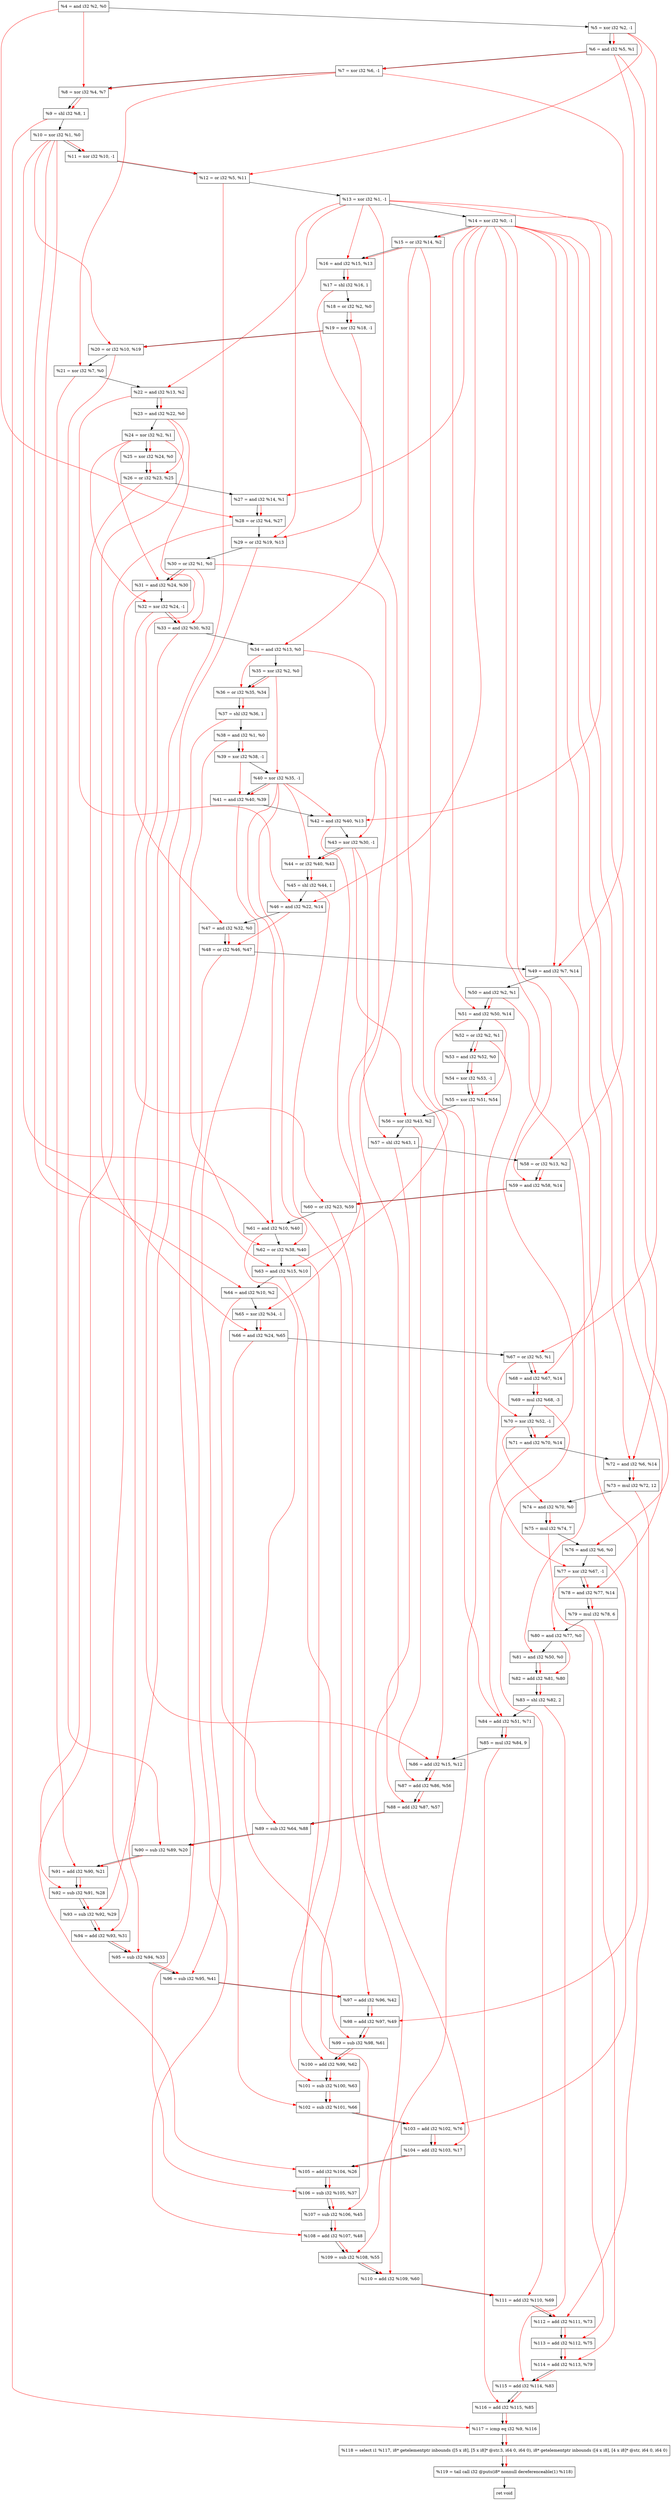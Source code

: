 digraph "DFG for'crackme' function" {
	Node0xe51c30[shape=record, label="  %4 = and i32 %2, %0"];
	Node0xe52300[shape=record, label="  %5 = xor i32 %2, -1"];
	Node0xe52370[shape=record, label="  %6 = and i32 %5, %1"];
	Node0xe523e0[shape=record, label="  %7 = xor i32 %6, -1"];
	Node0xe52450[shape=record, label="  %8 = xor i32 %4, %7"];
	Node0xe524f0[shape=record, label="  %9 = shl i32 %8, 1"];
	Node0xe52560[shape=record, label="  %10 = xor i32 %1, %0"];
	Node0xe525d0[shape=record, label="  %11 = xor i32 %10, -1"];
	Node0xe52640[shape=record, label="  %12 = or i32 %5, %11"];
	Node0xe526b0[shape=record, label="  %13 = xor i32 %1, -1"];
	Node0xe52720[shape=record, label="  %14 = xor i32 %0, -1"];
	Node0xe52790[shape=record, label="  %15 = or i32 %14, %2"];
	Node0xe52800[shape=record, label="  %16 = and i32 %15, %13"];
	Node0xe52870[shape=record, label="  %17 = shl i32 %16, 1"];
	Node0xe528e0[shape=record, label="  %18 = or i32 %2, %0"];
	Node0xe52950[shape=record, label="  %19 = xor i32 %18, -1"];
	Node0xe529c0[shape=record, label="  %20 = or i32 %10, %19"];
	Node0xe52a30[shape=record, label="  %21 = xor i32 %7, %0"];
	Node0xe52aa0[shape=record, label="  %22 = and i32 %13, %2"];
	Node0xe52b10[shape=record, label="  %23 = and i32 %22, %0"];
	Node0xe52b80[shape=record, label="  %24 = xor i32 %2, %1"];
	Node0xe52bf0[shape=record, label="  %25 = xor i32 %24, %0"];
	Node0xe52c60[shape=record, label="  %26 = or i32 %23, %25"];
	Node0xe52cd0[shape=record, label="  %27 = and i32 %14, %1"];
	Node0xe52d40[shape=record, label="  %28 = or i32 %4, %27"];
	Node0xe52db0[shape=record, label="  %29 = or i32 %19, %13"];
	Node0xe52e20[shape=record, label="  %30 = or i32 %1, %0"];
	Node0xe52e90[shape=record, label="  %31 = and i32 %24, %30"];
	Node0xe52f00[shape=record, label="  %32 = xor i32 %24, -1"];
	Node0xe53180[shape=record, label="  %33 = and i32 %30, %32"];
	Node0xe531f0[shape=record, label="  %34 = and i32 %13, %0"];
	Node0xe53260[shape=record, label="  %35 = xor i32 %2, %0"];
	Node0xe532d0[shape=record, label="  %36 = or i32 %35, %34"];
	Node0xe53340[shape=record, label="  %37 = shl i32 %36, 1"];
	Node0xe533b0[shape=record, label="  %38 = and i32 %1, %0"];
	Node0xe53420[shape=record, label="  %39 = xor i32 %38, -1"];
	Node0xe53490[shape=record, label="  %40 = xor i32 %35, -1"];
	Node0xe53500[shape=record, label="  %41 = and i32 %40, %39"];
	Node0xe53570[shape=record, label="  %42 = and i32 %40, %13"];
	Node0xe535e0[shape=record, label="  %43 = xor i32 %30, -1"];
	Node0xe53650[shape=record, label="  %44 = or i32 %40, %43"];
	Node0xe536c0[shape=record, label="  %45 = shl i32 %44, 1"];
	Node0xe53730[shape=record, label="  %46 = and i32 %22, %14"];
	Node0xe537a0[shape=record, label="  %47 = and i32 %32, %0"];
	Node0xe53810[shape=record, label="  %48 = or i32 %46, %47"];
	Node0xe53880[shape=record, label="  %49 = and i32 %7, %14"];
	Node0xe538f0[shape=record, label="  %50 = and i32 %2, %1"];
	Node0xe53960[shape=record, label="  %51 = and i32 %50, %14"];
	Node0xe539d0[shape=record, label="  %52 = or i32 %2, %1"];
	Node0xe53a40[shape=record, label="  %53 = and i32 %52, %0"];
	Node0xe53ab0[shape=record, label="  %54 = xor i32 %53, -1"];
	Node0xe53b20[shape=record, label="  %55 = xor i32 %51, %54"];
	Node0xe53b90[shape=record, label="  %56 = xor i32 %43, %2"];
	Node0xe53c00[shape=record, label="  %57 = shl i32 %43, 1"];
	Node0xe53c70[shape=record, label="  %58 = or i32 %13, %2"];
	Node0xe53ce0[shape=record, label="  %59 = and i32 %58, %14"];
	Node0xe53d50[shape=record, label="  %60 = or i32 %23, %59"];
	Node0xe53dc0[shape=record, label="  %61 = and i32 %10, %40"];
	Node0xe53e30[shape=record, label="  %62 = or i32 %38, %40"];
	Node0xe53ea0[shape=record, label="  %63 = and i32 %15, %10"];
	Node0xe53f10[shape=record, label="  %64 = and i32 %10, %2"];
	Node0xe54390[shape=record, label="  %65 = xor i32 %34, -1"];
	Node0xe54400[shape=record, label="  %66 = and i32 %24, %65"];
	Node0xe54470[shape=record, label="  %67 = or i32 %5, %1"];
	Node0xe544e0[shape=record, label="  %68 = and i32 %67, %14"];
	Node0xe54580[shape=record, label="  %69 = mul i32 %68, -3"];
	Node0xe545f0[shape=record, label="  %70 = xor i32 %52, -1"];
	Node0xe54660[shape=record, label="  %71 = and i32 %70, %14"];
	Node0xe546d0[shape=record, label="  %72 = and i32 %6, %14"];
	Node0xe54770[shape=record, label="  %73 = mul i32 %72, 12"];
	Node0xe547e0[shape=record, label="  %74 = and i32 %70, %0"];
	Node0xe54880[shape=record, label="  %75 = mul i32 %74, 7"];
	Node0xe548f0[shape=record, label="  %76 = and i32 %6, %0"];
	Node0xe54960[shape=record, label="  %77 = xor i32 %67, -1"];
	Node0xe549d0[shape=record, label="  %78 = and i32 %77, %14"];
	Node0xe54a70[shape=record, label="  %79 = mul i32 %78, 6"];
	Node0xe54ae0[shape=record, label="  %80 = and i32 %77, %0"];
	Node0xe54b50[shape=record, label="  %81 = and i32 %50, %0"];
	Node0xe54bc0[shape=record, label="  %82 = add i32 %81, %80"];
	Node0xe54c60[shape=record, label="  %83 = shl i32 %82, 2"];
	Node0xe54cd0[shape=record, label="  %84 = add i32 %51, %71"];
	Node0xe54d70[shape=record, label="  %85 = mul i32 %84, 9"];
	Node0xe54de0[shape=record, label="  %86 = add i32 %15, %12"];
	Node0xe54e50[shape=record, label="  %87 = add i32 %86, %56"];
	Node0xe54ec0[shape=record, label="  %88 = add i32 %87, %57"];
	Node0xe54f30[shape=record, label="  %89 = sub i32 %64, %88"];
	Node0xe54fa0[shape=record, label="  %90 = sub i32 %89, %20"];
	Node0xe55010[shape=record, label="  %91 = add i32 %90, %21"];
	Node0xe55080[shape=record, label="  %92 = sub i32 %91, %28"];
	Node0xe550f0[shape=record, label="  %93 = sub i32 %92, %29"];
	Node0xe55160[shape=record, label="  %94 = add i32 %93, %31"];
	Node0xe551d0[shape=record, label="  %95 = sub i32 %94, %33"];
	Node0xe55240[shape=record, label="  %96 = sub i32 %95, %41"];
	Node0xe552b0[shape=record, label="  %97 = add i32 %96, %42"];
	Node0xe55320[shape=record, label="  %98 = add i32 %97, %49"];
	Node0xe55390[shape=record, label="  %99 = sub i32 %98, %61"];
	Node0xe55400[shape=record, label="  %100 = add i32 %99, %62"];
	Node0xe55470[shape=record, label="  %101 = sub i32 %100, %63"];
	Node0xe554e0[shape=record, label="  %102 = sub i32 %101, %66"];
	Node0xe55550[shape=record, label="  %103 = add i32 %102, %76"];
	Node0xe555c0[shape=record, label="  %104 = add i32 %103, %17"];
	Node0xe55630[shape=record, label="  %105 = add i32 %104, %26"];
	Node0xe556a0[shape=record, label="  %106 = sub i32 %105, %37"];
	Node0xe55710[shape=record, label="  %107 = sub i32 %106, %45"];
	Node0xe55780[shape=record, label="  %108 = add i32 %107, %48"];
	Node0xe557f0[shape=record, label="  %109 = sub i32 %108, %55"];
	Node0xe55860[shape=record, label="  %110 = add i32 %109, %60"];
	Node0xe558d0[shape=record, label="  %111 = add i32 %110, %69"];
	Node0xe55940[shape=record, label="  %112 = add i32 %111, %73"];
	Node0xe559b0[shape=record, label="  %113 = add i32 %112, %75"];
	Node0xe55a20[shape=record, label="  %114 = add i32 %113, %79"];
	Node0xe55a90[shape=record, label="  %115 = add i32 %114, %83"];
	Node0xe55b00[shape=record, label="  %116 = add i32 %115, %85"];
	Node0xe55b70[shape=record, label="  %117 = icmp eq i32 %9, %116"];
	Node0xdf2268[shape=record, label="  %118 = select i1 %117, i8* getelementptr inbounds ([5 x i8], [5 x i8]* @str.3, i64 0, i64 0), i8* getelementptr inbounds ([4 x i8], [4 x i8]* @str, i64 0, i64 0)"];
	Node0xe55e00[shape=record, label="  %119 = tail call i32 @puts(i8* nonnull dereferenceable(1) %118)"];
	Node0xe55e50[shape=record, label="  ret void"];
	Node0xe51c30 -> Node0xe52300;
	Node0xe52300 -> Node0xe52370;
	Node0xe52370 -> Node0xe523e0;
	Node0xe523e0 -> Node0xe52450;
	Node0xe52450 -> Node0xe524f0;
	Node0xe524f0 -> Node0xe52560;
	Node0xe52560 -> Node0xe525d0;
	Node0xe525d0 -> Node0xe52640;
	Node0xe52640 -> Node0xe526b0;
	Node0xe526b0 -> Node0xe52720;
	Node0xe52720 -> Node0xe52790;
	Node0xe52790 -> Node0xe52800;
	Node0xe52800 -> Node0xe52870;
	Node0xe52870 -> Node0xe528e0;
	Node0xe528e0 -> Node0xe52950;
	Node0xe52950 -> Node0xe529c0;
	Node0xe529c0 -> Node0xe52a30;
	Node0xe52a30 -> Node0xe52aa0;
	Node0xe52aa0 -> Node0xe52b10;
	Node0xe52b10 -> Node0xe52b80;
	Node0xe52b80 -> Node0xe52bf0;
	Node0xe52bf0 -> Node0xe52c60;
	Node0xe52c60 -> Node0xe52cd0;
	Node0xe52cd0 -> Node0xe52d40;
	Node0xe52d40 -> Node0xe52db0;
	Node0xe52db0 -> Node0xe52e20;
	Node0xe52e20 -> Node0xe52e90;
	Node0xe52e90 -> Node0xe52f00;
	Node0xe52f00 -> Node0xe53180;
	Node0xe53180 -> Node0xe531f0;
	Node0xe531f0 -> Node0xe53260;
	Node0xe53260 -> Node0xe532d0;
	Node0xe532d0 -> Node0xe53340;
	Node0xe53340 -> Node0xe533b0;
	Node0xe533b0 -> Node0xe53420;
	Node0xe53420 -> Node0xe53490;
	Node0xe53490 -> Node0xe53500;
	Node0xe53500 -> Node0xe53570;
	Node0xe53570 -> Node0xe535e0;
	Node0xe535e0 -> Node0xe53650;
	Node0xe53650 -> Node0xe536c0;
	Node0xe536c0 -> Node0xe53730;
	Node0xe53730 -> Node0xe537a0;
	Node0xe537a0 -> Node0xe53810;
	Node0xe53810 -> Node0xe53880;
	Node0xe53880 -> Node0xe538f0;
	Node0xe538f0 -> Node0xe53960;
	Node0xe53960 -> Node0xe539d0;
	Node0xe539d0 -> Node0xe53a40;
	Node0xe53a40 -> Node0xe53ab0;
	Node0xe53ab0 -> Node0xe53b20;
	Node0xe53b20 -> Node0xe53b90;
	Node0xe53b90 -> Node0xe53c00;
	Node0xe53c00 -> Node0xe53c70;
	Node0xe53c70 -> Node0xe53ce0;
	Node0xe53ce0 -> Node0xe53d50;
	Node0xe53d50 -> Node0xe53dc0;
	Node0xe53dc0 -> Node0xe53e30;
	Node0xe53e30 -> Node0xe53ea0;
	Node0xe53ea0 -> Node0xe53f10;
	Node0xe53f10 -> Node0xe54390;
	Node0xe54390 -> Node0xe54400;
	Node0xe54400 -> Node0xe54470;
	Node0xe54470 -> Node0xe544e0;
	Node0xe544e0 -> Node0xe54580;
	Node0xe54580 -> Node0xe545f0;
	Node0xe545f0 -> Node0xe54660;
	Node0xe54660 -> Node0xe546d0;
	Node0xe546d0 -> Node0xe54770;
	Node0xe54770 -> Node0xe547e0;
	Node0xe547e0 -> Node0xe54880;
	Node0xe54880 -> Node0xe548f0;
	Node0xe548f0 -> Node0xe54960;
	Node0xe54960 -> Node0xe549d0;
	Node0xe549d0 -> Node0xe54a70;
	Node0xe54a70 -> Node0xe54ae0;
	Node0xe54ae0 -> Node0xe54b50;
	Node0xe54b50 -> Node0xe54bc0;
	Node0xe54bc0 -> Node0xe54c60;
	Node0xe54c60 -> Node0xe54cd0;
	Node0xe54cd0 -> Node0xe54d70;
	Node0xe54d70 -> Node0xe54de0;
	Node0xe54de0 -> Node0xe54e50;
	Node0xe54e50 -> Node0xe54ec0;
	Node0xe54ec0 -> Node0xe54f30;
	Node0xe54f30 -> Node0xe54fa0;
	Node0xe54fa0 -> Node0xe55010;
	Node0xe55010 -> Node0xe55080;
	Node0xe55080 -> Node0xe550f0;
	Node0xe550f0 -> Node0xe55160;
	Node0xe55160 -> Node0xe551d0;
	Node0xe551d0 -> Node0xe55240;
	Node0xe55240 -> Node0xe552b0;
	Node0xe552b0 -> Node0xe55320;
	Node0xe55320 -> Node0xe55390;
	Node0xe55390 -> Node0xe55400;
	Node0xe55400 -> Node0xe55470;
	Node0xe55470 -> Node0xe554e0;
	Node0xe554e0 -> Node0xe55550;
	Node0xe55550 -> Node0xe555c0;
	Node0xe555c0 -> Node0xe55630;
	Node0xe55630 -> Node0xe556a0;
	Node0xe556a0 -> Node0xe55710;
	Node0xe55710 -> Node0xe55780;
	Node0xe55780 -> Node0xe557f0;
	Node0xe557f0 -> Node0xe55860;
	Node0xe55860 -> Node0xe558d0;
	Node0xe558d0 -> Node0xe55940;
	Node0xe55940 -> Node0xe559b0;
	Node0xe559b0 -> Node0xe55a20;
	Node0xe55a20 -> Node0xe55a90;
	Node0xe55a90 -> Node0xe55b00;
	Node0xe55b00 -> Node0xe55b70;
	Node0xe55b70 -> Node0xdf2268;
	Node0xdf2268 -> Node0xe55e00;
	Node0xe55e00 -> Node0xe55e50;
edge [color=red]
	Node0xe52300 -> Node0xe52370;
	Node0xe52370 -> Node0xe523e0;
	Node0xe51c30 -> Node0xe52450;
	Node0xe523e0 -> Node0xe52450;
	Node0xe52450 -> Node0xe524f0;
	Node0xe52560 -> Node0xe525d0;
	Node0xe52300 -> Node0xe52640;
	Node0xe525d0 -> Node0xe52640;
	Node0xe52720 -> Node0xe52790;
	Node0xe52790 -> Node0xe52800;
	Node0xe526b0 -> Node0xe52800;
	Node0xe52800 -> Node0xe52870;
	Node0xe528e0 -> Node0xe52950;
	Node0xe52560 -> Node0xe529c0;
	Node0xe52950 -> Node0xe529c0;
	Node0xe523e0 -> Node0xe52a30;
	Node0xe526b0 -> Node0xe52aa0;
	Node0xe52aa0 -> Node0xe52b10;
	Node0xe52b80 -> Node0xe52bf0;
	Node0xe52b10 -> Node0xe52c60;
	Node0xe52bf0 -> Node0xe52c60;
	Node0xe52720 -> Node0xe52cd0;
	Node0xe51c30 -> Node0xe52d40;
	Node0xe52cd0 -> Node0xe52d40;
	Node0xe52950 -> Node0xe52db0;
	Node0xe526b0 -> Node0xe52db0;
	Node0xe52b80 -> Node0xe52e90;
	Node0xe52e20 -> Node0xe52e90;
	Node0xe52b80 -> Node0xe52f00;
	Node0xe52e20 -> Node0xe53180;
	Node0xe52f00 -> Node0xe53180;
	Node0xe526b0 -> Node0xe531f0;
	Node0xe53260 -> Node0xe532d0;
	Node0xe531f0 -> Node0xe532d0;
	Node0xe532d0 -> Node0xe53340;
	Node0xe533b0 -> Node0xe53420;
	Node0xe53260 -> Node0xe53490;
	Node0xe53490 -> Node0xe53500;
	Node0xe53420 -> Node0xe53500;
	Node0xe53490 -> Node0xe53570;
	Node0xe526b0 -> Node0xe53570;
	Node0xe52e20 -> Node0xe535e0;
	Node0xe53490 -> Node0xe53650;
	Node0xe535e0 -> Node0xe53650;
	Node0xe53650 -> Node0xe536c0;
	Node0xe52aa0 -> Node0xe53730;
	Node0xe52720 -> Node0xe53730;
	Node0xe52f00 -> Node0xe537a0;
	Node0xe53730 -> Node0xe53810;
	Node0xe537a0 -> Node0xe53810;
	Node0xe523e0 -> Node0xe53880;
	Node0xe52720 -> Node0xe53880;
	Node0xe538f0 -> Node0xe53960;
	Node0xe52720 -> Node0xe53960;
	Node0xe539d0 -> Node0xe53a40;
	Node0xe53a40 -> Node0xe53ab0;
	Node0xe53960 -> Node0xe53b20;
	Node0xe53ab0 -> Node0xe53b20;
	Node0xe535e0 -> Node0xe53b90;
	Node0xe535e0 -> Node0xe53c00;
	Node0xe526b0 -> Node0xe53c70;
	Node0xe53c70 -> Node0xe53ce0;
	Node0xe52720 -> Node0xe53ce0;
	Node0xe52b10 -> Node0xe53d50;
	Node0xe53ce0 -> Node0xe53d50;
	Node0xe52560 -> Node0xe53dc0;
	Node0xe53490 -> Node0xe53dc0;
	Node0xe533b0 -> Node0xe53e30;
	Node0xe53490 -> Node0xe53e30;
	Node0xe52790 -> Node0xe53ea0;
	Node0xe52560 -> Node0xe53ea0;
	Node0xe52560 -> Node0xe53f10;
	Node0xe531f0 -> Node0xe54390;
	Node0xe52b80 -> Node0xe54400;
	Node0xe54390 -> Node0xe54400;
	Node0xe52300 -> Node0xe54470;
	Node0xe54470 -> Node0xe544e0;
	Node0xe52720 -> Node0xe544e0;
	Node0xe544e0 -> Node0xe54580;
	Node0xe539d0 -> Node0xe545f0;
	Node0xe545f0 -> Node0xe54660;
	Node0xe52720 -> Node0xe54660;
	Node0xe52370 -> Node0xe546d0;
	Node0xe52720 -> Node0xe546d0;
	Node0xe546d0 -> Node0xe54770;
	Node0xe545f0 -> Node0xe547e0;
	Node0xe547e0 -> Node0xe54880;
	Node0xe52370 -> Node0xe548f0;
	Node0xe54470 -> Node0xe54960;
	Node0xe54960 -> Node0xe549d0;
	Node0xe52720 -> Node0xe549d0;
	Node0xe549d0 -> Node0xe54a70;
	Node0xe54960 -> Node0xe54ae0;
	Node0xe538f0 -> Node0xe54b50;
	Node0xe54b50 -> Node0xe54bc0;
	Node0xe54ae0 -> Node0xe54bc0;
	Node0xe54bc0 -> Node0xe54c60;
	Node0xe53960 -> Node0xe54cd0;
	Node0xe54660 -> Node0xe54cd0;
	Node0xe54cd0 -> Node0xe54d70;
	Node0xe52790 -> Node0xe54de0;
	Node0xe52640 -> Node0xe54de0;
	Node0xe54de0 -> Node0xe54e50;
	Node0xe53b90 -> Node0xe54e50;
	Node0xe54e50 -> Node0xe54ec0;
	Node0xe53c00 -> Node0xe54ec0;
	Node0xe53f10 -> Node0xe54f30;
	Node0xe54ec0 -> Node0xe54f30;
	Node0xe54f30 -> Node0xe54fa0;
	Node0xe529c0 -> Node0xe54fa0;
	Node0xe54fa0 -> Node0xe55010;
	Node0xe52a30 -> Node0xe55010;
	Node0xe55010 -> Node0xe55080;
	Node0xe52d40 -> Node0xe55080;
	Node0xe55080 -> Node0xe550f0;
	Node0xe52db0 -> Node0xe550f0;
	Node0xe550f0 -> Node0xe55160;
	Node0xe52e90 -> Node0xe55160;
	Node0xe55160 -> Node0xe551d0;
	Node0xe53180 -> Node0xe551d0;
	Node0xe551d0 -> Node0xe55240;
	Node0xe53500 -> Node0xe55240;
	Node0xe55240 -> Node0xe552b0;
	Node0xe53570 -> Node0xe552b0;
	Node0xe552b0 -> Node0xe55320;
	Node0xe53880 -> Node0xe55320;
	Node0xe55320 -> Node0xe55390;
	Node0xe53dc0 -> Node0xe55390;
	Node0xe55390 -> Node0xe55400;
	Node0xe53e30 -> Node0xe55400;
	Node0xe55400 -> Node0xe55470;
	Node0xe53ea0 -> Node0xe55470;
	Node0xe55470 -> Node0xe554e0;
	Node0xe54400 -> Node0xe554e0;
	Node0xe554e0 -> Node0xe55550;
	Node0xe548f0 -> Node0xe55550;
	Node0xe55550 -> Node0xe555c0;
	Node0xe52870 -> Node0xe555c0;
	Node0xe555c0 -> Node0xe55630;
	Node0xe52c60 -> Node0xe55630;
	Node0xe55630 -> Node0xe556a0;
	Node0xe53340 -> Node0xe556a0;
	Node0xe556a0 -> Node0xe55710;
	Node0xe536c0 -> Node0xe55710;
	Node0xe55710 -> Node0xe55780;
	Node0xe53810 -> Node0xe55780;
	Node0xe55780 -> Node0xe557f0;
	Node0xe53b20 -> Node0xe557f0;
	Node0xe557f0 -> Node0xe55860;
	Node0xe53d50 -> Node0xe55860;
	Node0xe55860 -> Node0xe558d0;
	Node0xe54580 -> Node0xe558d0;
	Node0xe558d0 -> Node0xe55940;
	Node0xe54770 -> Node0xe55940;
	Node0xe55940 -> Node0xe559b0;
	Node0xe54880 -> Node0xe559b0;
	Node0xe559b0 -> Node0xe55a20;
	Node0xe54a70 -> Node0xe55a20;
	Node0xe55a20 -> Node0xe55a90;
	Node0xe54c60 -> Node0xe55a90;
	Node0xe55a90 -> Node0xe55b00;
	Node0xe54d70 -> Node0xe55b00;
	Node0xe524f0 -> Node0xe55b70;
	Node0xe55b00 -> Node0xe55b70;
	Node0xe55b70 -> Node0xdf2268;
	Node0xdf2268 -> Node0xe55e00;
}
